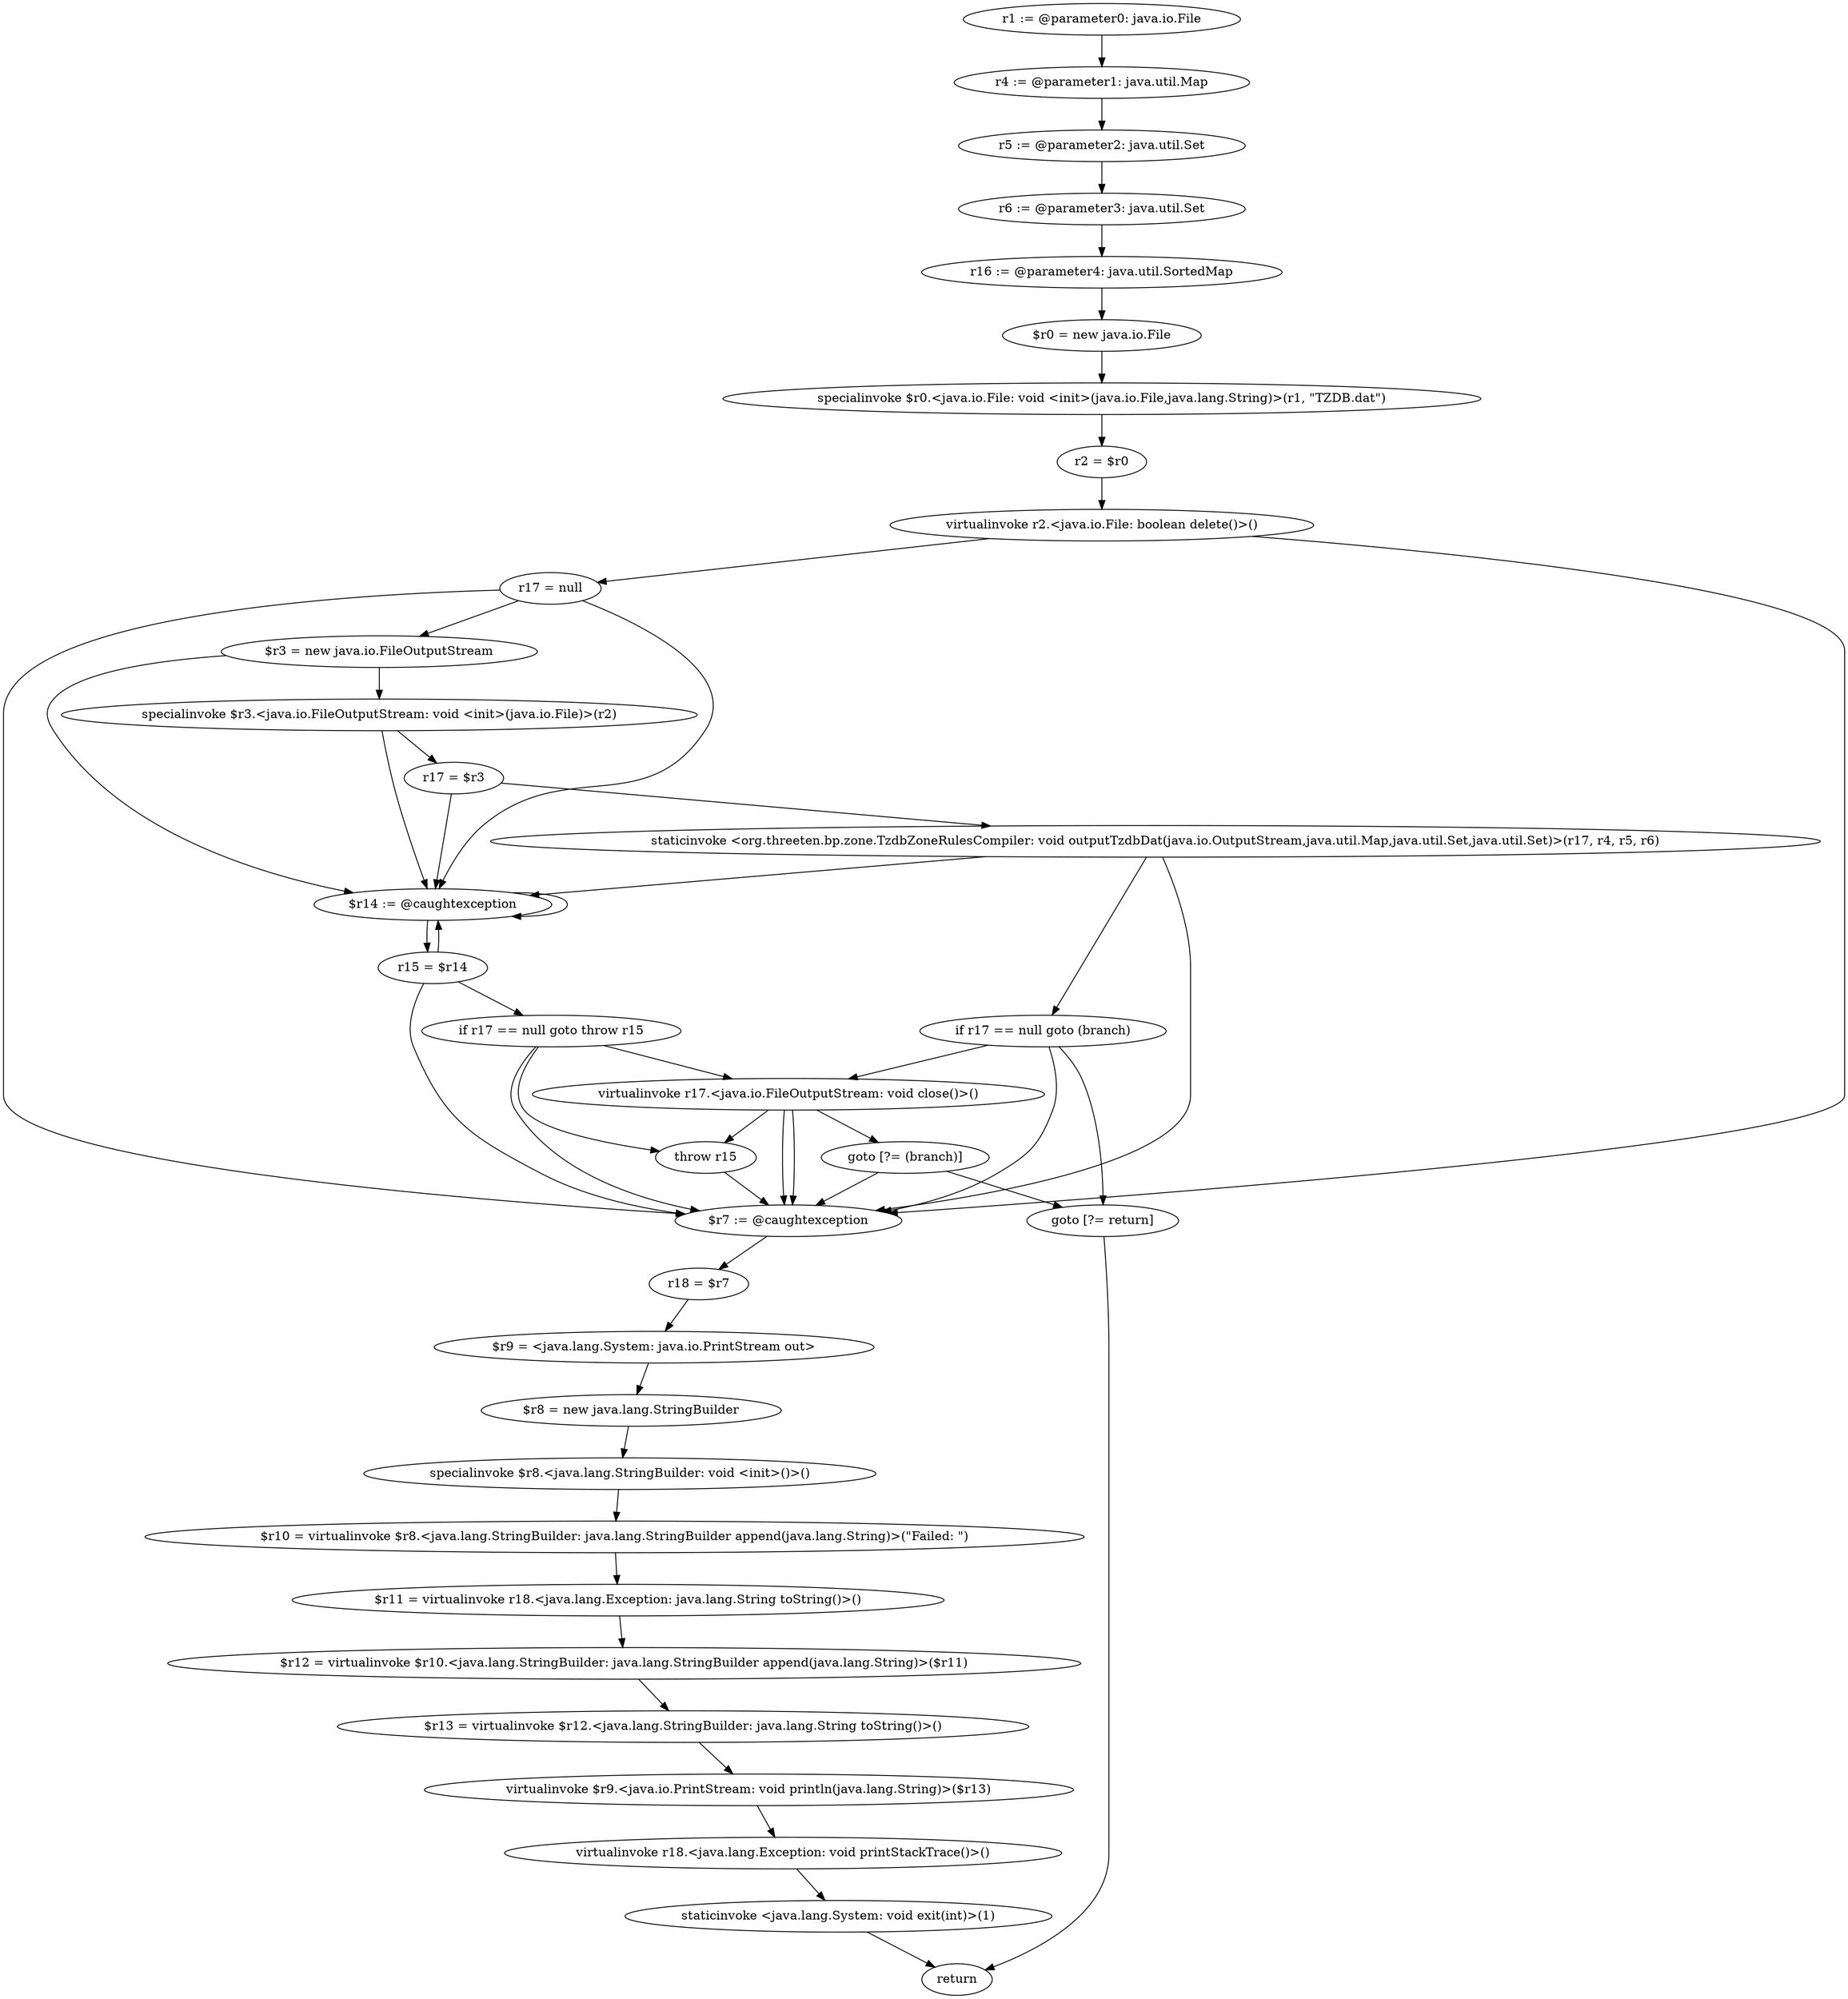 digraph "unitGraph" {
    "r1 := @parameter0: java.io.File"
    "r4 := @parameter1: java.util.Map"
    "r5 := @parameter2: java.util.Set"
    "r6 := @parameter3: java.util.Set"
    "r16 := @parameter4: java.util.SortedMap"
    "$r0 = new java.io.File"
    "specialinvoke $r0.<java.io.File: void <init>(java.io.File,java.lang.String)>(r1, \"TZDB.dat\")"
    "r2 = $r0"
    "virtualinvoke r2.<java.io.File: boolean delete()>()"
    "r17 = null"
    "$r3 = new java.io.FileOutputStream"
    "specialinvoke $r3.<java.io.FileOutputStream: void <init>(java.io.File)>(r2)"
    "r17 = $r3"
    "staticinvoke <org.threeten.bp.zone.TzdbZoneRulesCompiler: void outputTzdbDat(java.io.OutputStream,java.util.Map,java.util.Set,java.util.Set)>(r17, r4, r5, r6)"
    "if r17 == null goto (branch)"
    "virtualinvoke r17.<java.io.FileOutputStream: void close()>()"
    "goto [?= (branch)]"
    "$r14 := @caughtexception"
    "r15 = $r14"
    "if r17 == null goto throw r15"
    "throw r15"
    "goto [?= return]"
    "$r7 := @caughtexception"
    "r18 = $r7"
    "$r9 = <java.lang.System: java.io.PrintStream out>"
    "$r8 = new java.lang.StringBuilder"
    "specialinvoke $r8.<java.lang.StringBuilder: void <init>()>()"
    "$r10 = virtualinvoke $r8.<java.lang.StringBuilder: java.lang.StringBuilder append(java.lang.String)>(\"Failed: \")"
    "$r11 = virtualinvoke r18.<java.lang.Exception: java.lang.String toString()>()"
    "$r12 = virtualinvoke $r10.<java.lang.StringBuilder: java.lang.StringBuilder append(java.lang.String)>($r11)"
    "$r13 = virtualinvoke $r12.<java.lang.StringBuilder: java.lang.String toString()>()"
    "virtualinvoke $r9.<java.io.PrintStream: void println(java.lang.String)>($r13)"
    "virtualinvoke r18.<java.lang.Exception: void printStackTrace()>()"
    "staticinvoke <java.lang.System: void exit(int)>(1)"
    "return"
    "r1 := @parameter0: java.io.File"->"r4 := @parameter1: java.util.Map";
    "r4 := @parameter1: java.util.Map"->"r5 := @parameter2: java.util.Set";
    "r5 := @parameter2: java.util.Set"->"r6 := @parameter3: java.util.Set";
    "r6 := @parameter3: java.util.Set"->"r16 := @parameter4: java.util.SortedMap";
    "r16 := @parameter4: java.util.SortedMap"->"$r0 = new java.io.File";
    "$r0 = new java.io.File"->"specialinvoke $r0.<java.io.File: void <init>(java.io.File,java.lang.String)>(r1, \"TZDB.dat\")";
    "specialinvoke $r0.<java.io.File: void <init>(java.io.File,java.lang.String)>(r1, \"TZDB.dat\")"->"r2 = $r0";
    "r2 = $r0"->"virtualinvoke r2.<java.io.File: boolean delete()>()";
    "virtualinvoke r2.<java.io.File: boolean delete()>()"->"r17 = null";
    "virtualinvoke r2.<java.io.File: boolean delete()>()"->"$r7 := @caughtexception";
    "r17 = null"->"$r14 := @caughtexception";
    "r17 = null"->"$r7 := @caughtexception";
    "r17 = null"->"$r3 = new java.io.FileOutputStream";
    "$r3 = new java.io.FileOutputStream"->"specialinvoke $r3.<java.io.FileOutputStream: void <init>(java.io.File)>(r2)";
    "$r3 = new java.io.FileOutputStream"->"$r14 := @caughtexception";
    "specialinvoke $r3.<java.io.FileOutputStream: void <init>(java.io.File)>(r2)"->"r17 = $r3";
    "specialinvoke $r3.<java.io.FileOutputStream: void <init>(java.io.File)>(r2)"->"$r14 := @caughtexception";
    "r17 = $r3"->"staticinvoke <org.threeten.bp.zone.TzdbZoneRulesCompiler: void outputTzdbDat(java.io.OutputStream,java.util.Map,java.util.Set,java.util.Set)>(r17, r4, r5, r6)";
    "r17 = $r3"->"$r14 := @caughtexception";
    "staticinvoke <org.threeten.bp.zone.TzdbZoneRulesCompiler: void outputTzdbDat(java.io.OutputStream,java.util.Map,java.util.Set,java.util.Set)>(r17, r4, r5, r6)"->"$r14 := @caughtexception";
    "staticinvoke <org.threeten.bp.zone.TzdbZoneRulesCompiler: void outputTzdbDat(java.io.OutputStream,java.util.Map,java.util.Set,java.util.Set)>(r17, r4, r5, r6)"->"$r7 := @caughtexception";
    "staticinvoke <org.threeten.bp.zone.TzdbZoneRulesCompiler: void outputTzdbDat(java.io.OutputStream,java.util.Map,java.util.Set,java.util.Set)>(r17, r4, r5, r6)"->"if r17 == null goto (branch)";
    "if r17 == null goto (branch)"->"virtualinvoke r17.<java.io.FileOutputStream: void close()>()";
    "if r17 == null goto (branch)"->"goto [?= return]";
    "if r17 == null goto (branch)"->"$r7 := @caughtexception";
    "virtualinvoke r17.<java.io.FileOutputStream: void close()>()"->"goto [?= (branch)]";
    "virtualinvoke r17.<java.io.FileOutputStream: void close()>()"->"$r7 := @caughtexception";
    "goto [?= (branch)]"->"goto [?= return]";
    "goto [?= (branch)]"->"$r7 := @caughtexception";
    "$r14 := @caughtexception"->"r15 = $r14";
    "$r14 := @caughtexception"->"$r14 := @caughtexception";
    "r15 = $r14"->"$r14 := @caughtexception";
    "r15 = $r14"->"$r7 := @caughtexception";
    "r15 = $r14"->"if r17 == null goto throw r15";
    "if r17 == null goto throw r15"->"virtualinvoke r17.<java.io.FileOutputStream: void close()>()";
    "if r17 == null goto throw r15"->"throw r15";
    "if r17 == null goto throw r15"->"$r7 := @caughtexception";
    "virtualinvoke r17.<java.io.FileOutputStream: void close()>()"->"throw r15";
    "virtualinvoke r17.<java.io.FileOutputStream: void close()>()"->"$r7 := @caughtexception";
    "throw r15"->"$r7 := @caughtexception";
    "goto [?= return]"->"return";
    "$r7 := @caughtexception"->"r18 = $r7";
    "r18 = $r7"->"$r9 = <java.lang.System: java.io.PrintStream out>";
    "$r9 = <java.lang.System: java.io.PrintStream out>"->"$r8 = new java.lang.StringBuilder";
    "$r8 = new java.lang.StringBuilder"->"specialinvoke $r8.<java.lang.StringBuilder: void <init>()>()";
    "specialinvoke $r8.<java.lang.StringBuilder: void <init>()>()"->"$r10 = virtualinvoke $r8.<java.lang.StringBuilder: java.lang.StringBuilder append(java.lang.String)>(\"Failed: \")";
    "$r10 = virtualinvoke $r8.<java.lang.StringBuilder: java.lang.StringBuilder append(java.lang.String)>(\"Failed: \")"->"$r11 = virtualinvoke r18.<java.lang.Exception: java.lang.String toString()>()";
    "$r11 = virtualinvoke r18.<java.lang.Exception: java.lang.String toString()>()"->"$r12 = virtualinvoke $r10.<java.lang.StringBuilder: java.lang.StringBuilder append(java.lang.String)>($r11)";
    "$r12 = virtualinvoke $r10.<java.lang.StringBuilder: java.lang.StringBuilder append(java.lang.String)>($r11)"->"$r13 = virtualinvoke $r12.<java.lang.StringBuilder: java.lang.String toString()>()";
    "$r13 = virtualinvoke $r12.<java.lang.StringBuilder: java.lang.String toString()>()"->"virtualinvoke $r9.<java.io.PrintStream: void println(java.lang.String)>($r13)";
    "virtualinvoke $r9.<java.io.PrintStream: void println(java.lang.String)>($r13)"->"virtualinvoke r18.<java.lang.Exception: void printStackTrace()>()";
    "virtualinvoke r18.<java.lang.Exception: void printStackTrace()>()"->"staticinvoke <java.lang.System: void exit(int)>(1)";
    "staticinvoke <java.lang.System: void exit(int)>(1)"->"return";
}
